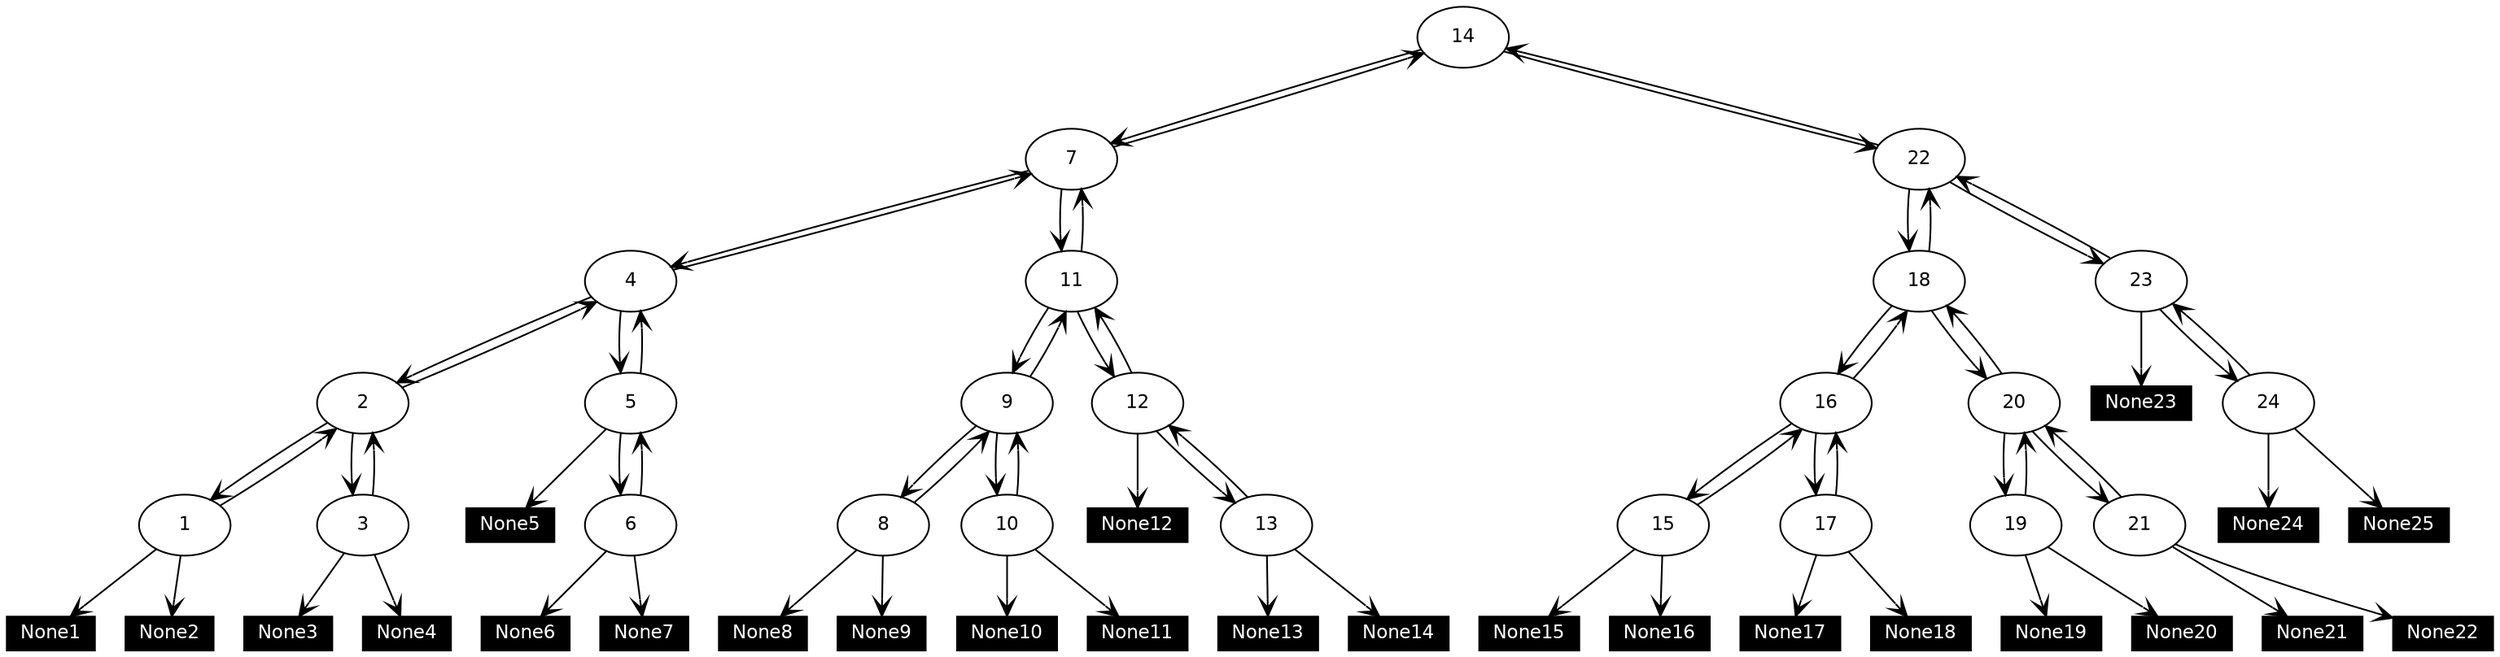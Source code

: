 digraph BST{
	node [fontsize=11 fontname="Helvetica"];
	edge [arrowhead=vee];
	14 -> 7;
	14 -> 22;
	7 -> 4;
	7 -> 11;
	7 -> 14;
	4 -> 2;
	4 -> 5;
	4 -> 7;
	2 -> 1;
	2 -> 3;
	2 -> 4;
	None1 [height=.25 width=.5 style=filled fontcolor=white fillcolor=black shape=box];
	1 -> None1;
	None2 [height=.25 width=.5 style=filled fontcolor=white fillcolor=black shape=box];
	1 -> None2;
	1 -> 2;
	None3 [height=.25 width=.5 style=filled fontcolor=white fillcolor=black shape=box];
	3 -> None3;
	None4 [height=.25 width=.5 style=filled fontcolor=white fillcolor=black shape=box];
	3 -> None4;
	3 -> 2;
	None5 [height=.25 width=.5 style=filled fontcolor=white fillcolor=black shape=box];
	5 -> None5;
	5 -> 6;
	5 -> 4;
	None6 [height=.25 width=.5 style=filled fontcolor=white fillcolor=black shape=box];
	6 -> None6;
	None7 [height=.25 width=.5 style=filled fontcolor=white fillcolor=black shape=box];
	6 -> None7;
	6 -> 5;
	11 -> 9;
	11 -> 12;
	11 -> 7;
	9 -> 8;
	9 -> 10;
	9 -> 11;
	None8 [height=.25 width=.5 style=filled fontcolor=white fillcolor=black shape=box];
	8 -> None8;
	None9 [height=.25 width=.5 style=filled fontcolor=white fillcolor=black shape=box];
	8 -> None9;
	8 -> 9;
	None10 [height=.25 width=.5 style=filled fontcolor=white fillcolor=black shape=box];
	10 -> None10;
	None11 [height=.25 width=.5 style=filled fontcolor=white fillcolor=black shape=box];
	10 -> None11;
	10 -> 9;
	None12 [height=.25 width=.5 style=filled fontcolor=white fillcolor=black shape=box];
	12 -> None12;
	12 -> 13;
	12 -> 11;
	None13 [height=.25 width=.5 style=filled fontcolor=white fillcolor=black shape=box];
	13 -> None13;
	None14 [height=.25 width=.5 style=filled fontcolor=white fillcolor=black shape=box];
	13 -> None14;
	13 -> 12;
	22 -> 18;
	22 -> 23;
	22 -> 14;
	18 -> 16;
	18 -> 20;
	18 -> 22;
	16 -> 15;
	16 -> 17;
	16 -> 18;
	None15 [height=.25 width=.5 style=filled fontcolor=white fillcolor=black shape=box];
	15 -> None15;
	None16 [height=.25 width=.5 style=filled fontcolor=white fillcolor=black shape=box];
	15 -> None16;
	15 -> 16;
	None17 [height=.25 width=.5 style=filled fontcolor=white fillcolor=black shape=box];
	17 -> None17;
	None18 [height=.25 width=.5 style=filled fontcolor=white fillcolor=black shape=box];
	17 -> None18;
	17 -> 16;
	20 -> 19;
	20 -> 21;
	20 -> 18;
	None19 [height=.25 width=.5 style=filled fontcolor=white fillcolor=black shape=box];
	19 -> None19;
	None20 [height=.25 width=.5 style=filled fontcolor=white fillcolor=black shape=box];
	19 -> None20;
	19 -> 20;
	None21 [height=.25 width=.5 style=filled fontcolor=white fillcolor=black shape=box];
	21 -> None21;
	None22 [height=.25 width=.5 style=filled fontcolor=white fillcolor=black shape=box];
	21 -> None22;
	21 -> 20;
	None23 [height=.25 width=.5 style=filled fontcolor=white fillcolor=black shape=box];
	23 -> None23;
	23 -> 24;
	23 -> 22;
	None24 [height=.25 width=.5 style=filled fontcolor=white fillcolor=black shape=box];
	24 -> None24;
	None25 [height=.25 width=.5 style=filled fontcolor=white fillcolor=black shape=box];
	24 -> None25;
	24 -> 23;
}